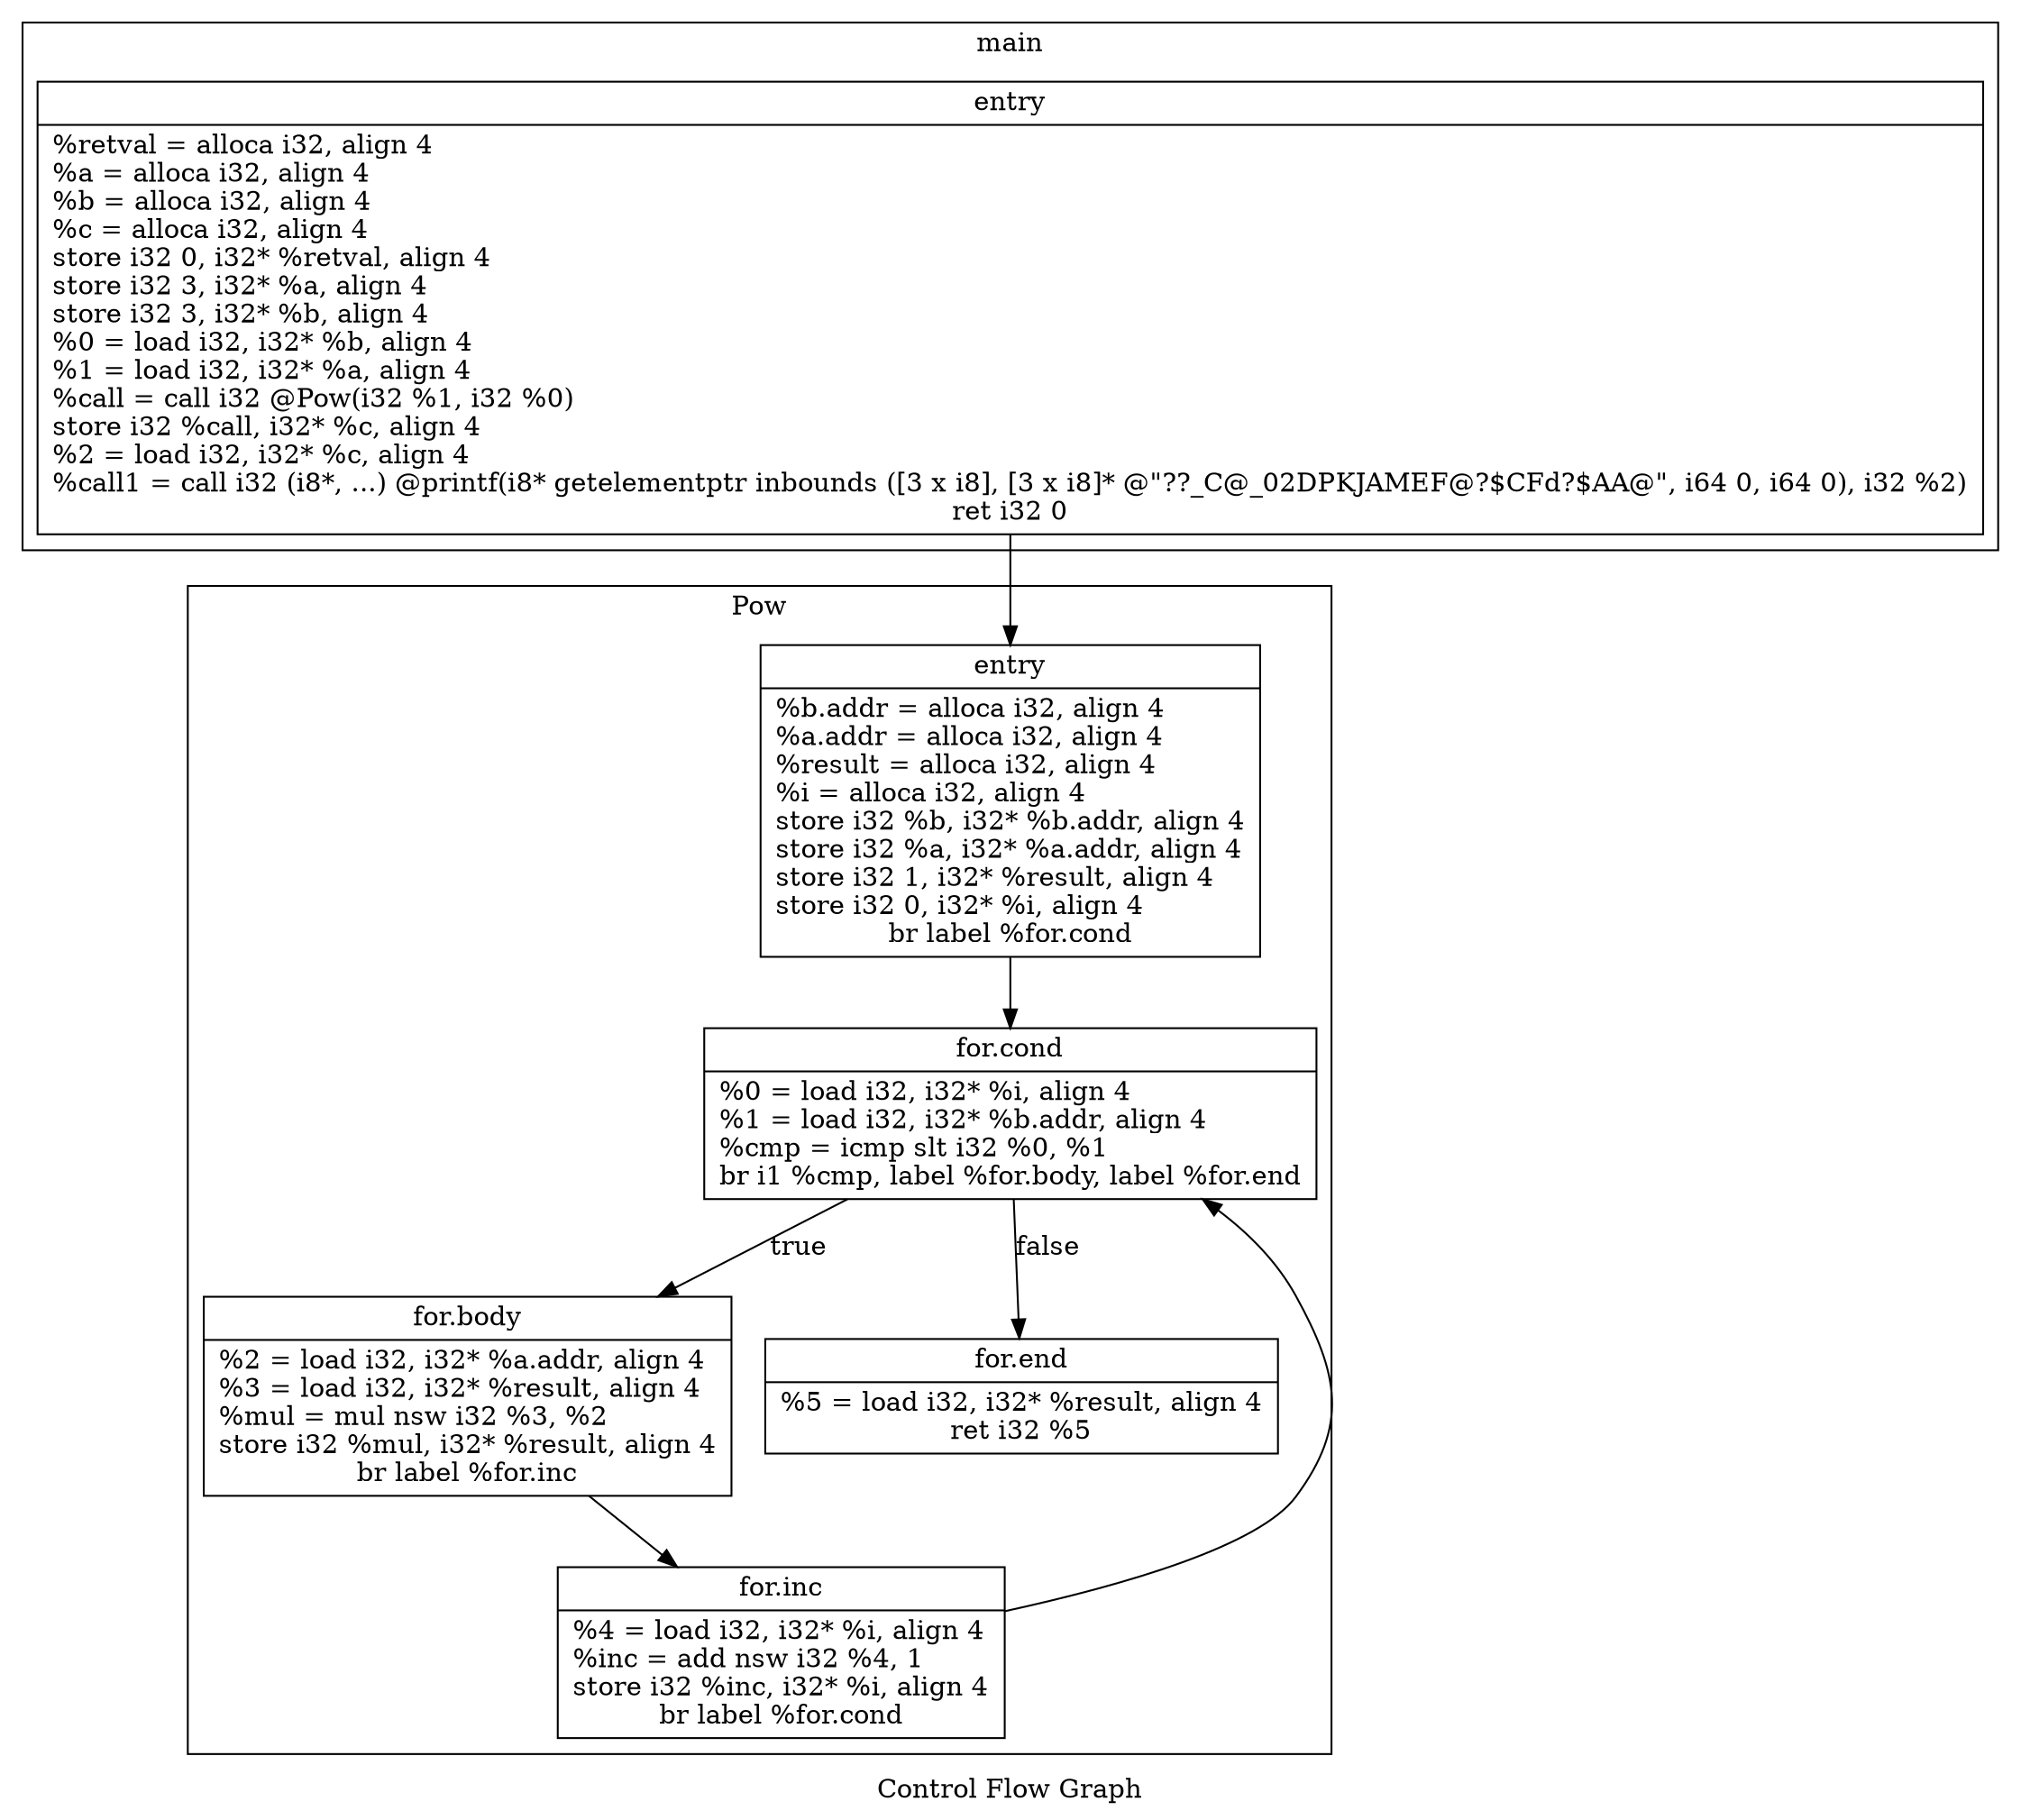 digraph "CFG" {
  label="Control Flow Graph";
  node [shape=record];

  subgraph cluster_Pow {
    label = "Pow";
    "Pow_entry" [label="{ entry | %b.addr = alloca i32, align 4\l%a.addr = alloca i32, align 4\l%result = alloca i32, align 4\l%i = alloca i32, align 4\lstore i32 %b, i32* %b.addr, align 4\lstore i32 %a, i32* %a.addr, align 4\lstore i32 1, i32* %result, align 4\lstore i32 0, i32* %i, align 4\lbr label %for.cond }"];
    "Pow_for.cond" [label="{ for.cond | %0 = load i32, i32* %i, align 4\l%1 = load i32, i32* %b.addr, align 4\l%cmp = icmp slt i32 %0, %1\lbr i1 %cmp, label %for.body, label %for.end }"];
    "Pow_for.body" [label="{ for.body | %2 = load i32, i32* %a.addr, align 4\l%3 = load i32, i32* %result, align 4\l%mul = mul nsw i32 %3, %2\lstore i32 %mul, i32* %result, align 4\lbr label %for.inc }"];
    "Pow_for.inc" [label="{ for.inc | %4 = load i32, i32* %i, align 4\l%inc = add nsw i32 %4, 1\lstore i32 %inc, i32* %i, align 4\lbr label %for.cond }"];
    "Pow_for.end" [label="{ for.end | %5 = load i32, i32* %result, align 4\lret i32 %5 }"];

    "Pow_entry" -> "Pow_for.cond";
    "Pow_for.cond" -> "Pow_for.body" [label="true"];
    "Pow_for.cond" -> "Pow_for.end" [label="false"];
    "Pow_for.body" -> "Pow_for.inc";
    "Pow_for.inc" -> "Pow_for.cond";
  }

  subgraph cluster_main {
    label = "main";
    "main_entry" [label="{ entry | %retval = alloca i32, align 4\l%a = alloca i32, align 4\l%b = alloca i32, align 4\l%c = alloca i32, align 4\lstore i32 0, i32* %retval, align 4\lstore i32 3, i32* %a, align 4\lstore i32 3, i32* %b, align 4\l%0 = load i32, i32* %b, align 4\l%1 = load i32, i32* %a, align 4\l%call = call i32 @Pow(i32 %1, i32 %0)\lstore i32 %call, i32* %c, align 4\l%2 = load i32, i32* %c, align 4\l%call1 = call i32 (i8*, ...) @printf(i8* getelementptr inbounds ([3 x i8], [3 x i8]* @&quot;??_C@_02DPKJAMEF@?$CFd?$AA@&quot;, i64 0, i64 0), i32 %2)\lret i32 0 }"];
  }

  "main_entry" -> "Pow_entry"; // Пример вызова функции Pow
}